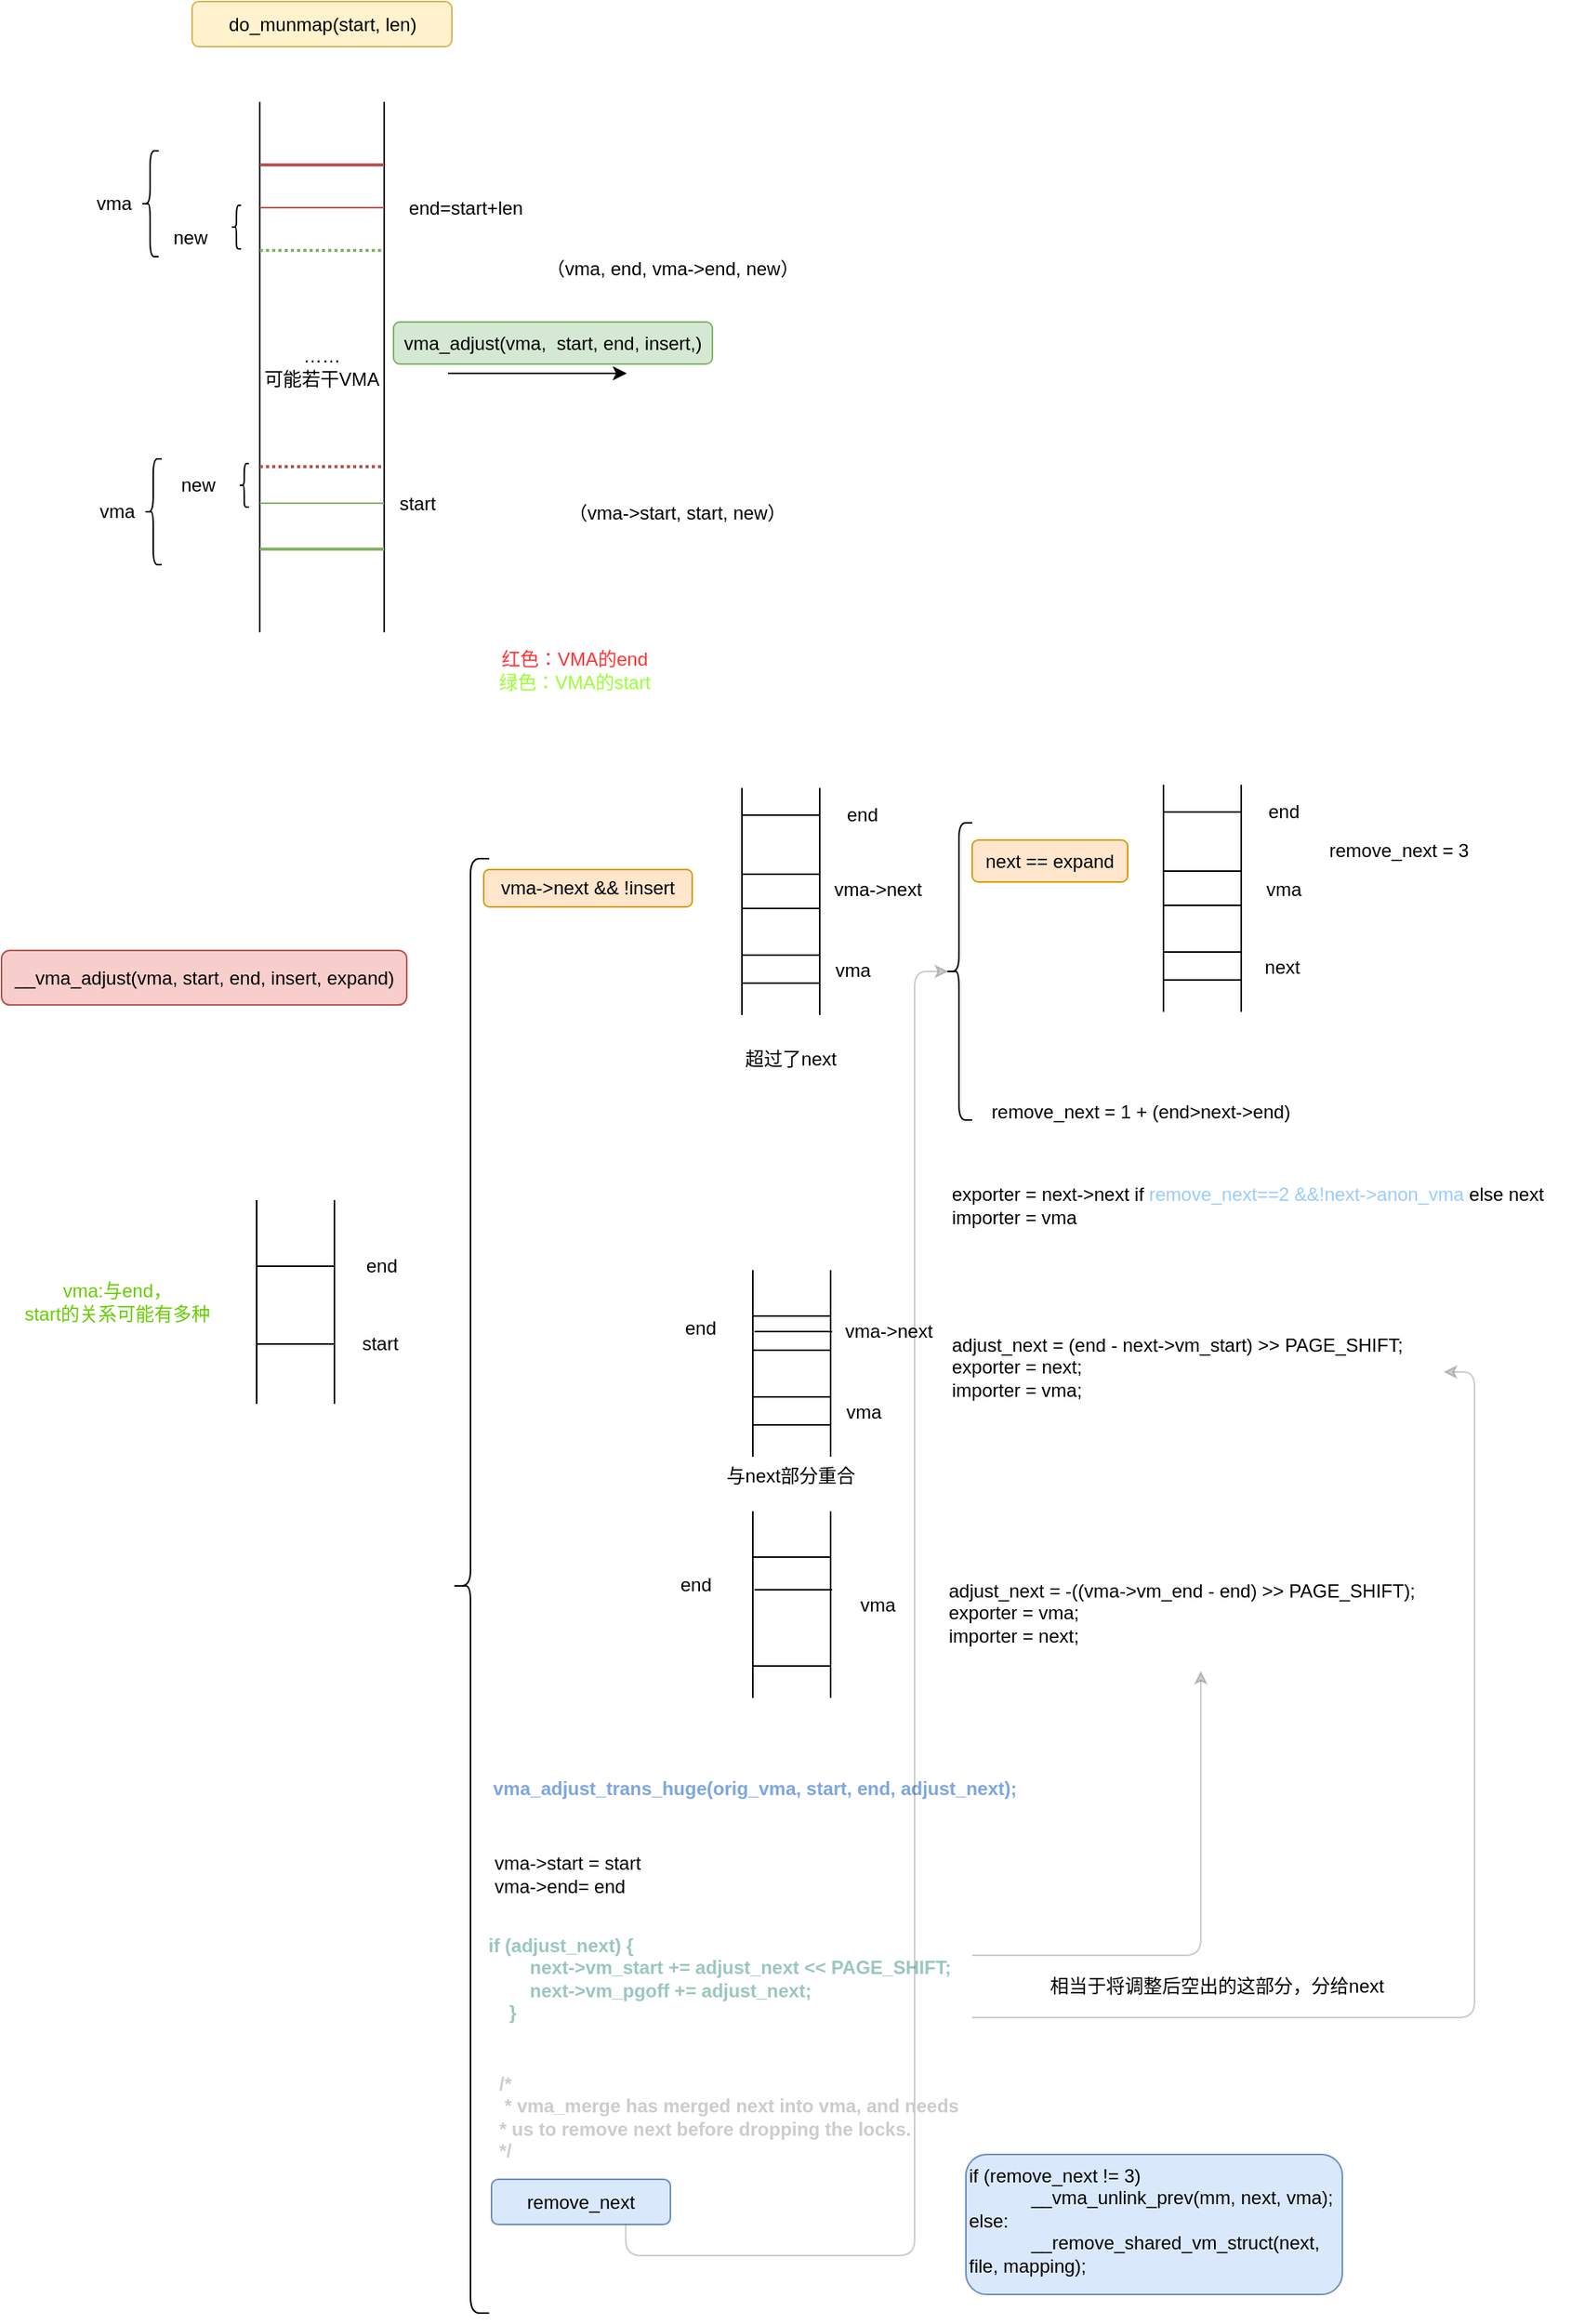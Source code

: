 <mxfile version="24.2.3" type="github">
  <diagram name="第 1 页" id="kmpl3XWWrSYcs6uOB_PQ">
    <mxGraphModel dx="908" dy="987" grid="0" gridSize="10" guides="1" tooltips="1" connect="1" arrows="1" fold="1" page="0" pageScale="1" pageWidth="827" pageHeight="1169" math="0" shadow="0">
      <root>
        <mxCell id="0" />
        <mxCell id="1" parent="0" />
        <mxCell id="Bm6gwIE-CmzxwmUsLKLB-14" value="……&lt;div&gt;可能若干VMA&lt;/div&gt;" style="shape=partialRectangle;whiteSpace=wrap;html=1;bottom=0;top=0;fillColor=none;" parent="1" vertex="1">
          <mxGeometry x="389" y="338" width="80" height="340" as="geometry" />
        </mxCell>
        <mxCell id="Bm6gwIE-CmzxwmUsLKLB-18" value="" style="line;strokeWidth=2;html=1;fillColor=#f8cecc;strokeColor=#b85450;" parent="1" vertex="1">
          <mxGeometry x="389" y="373" width="80" height="10" as="geometry" />
        </mxCell>
        <mxCell id="Bm6gwIE-CmzxwmUsLKLB-19" value="" style="line;strokeWidth=2;html=1;dashed=1;dashPattern=1 1;fillColor=#d5e8d4;strokeColor=#82b366;" parent="1" vertex="1">
          <mxGeometry x="389" y="428" width="80" height="10" as="geometry" />
        </mxCell>
        <mxCell id="Bm6gwIE-CmzxwmUsLKLB-20" value="" style="line;strokeWidth=2;html=1;dashed=1;dashPattern=1 1;fillColor=#f8cecc;strokeColor=#b85450;" parent="1" vertex="1">
          <mxGeometry x="389" y="567" width="80" height="10" as="geometry" />
        </mxCell>
        <mxCell id="Bm6gwIE-CmzxwmUsLKLB-21" value="" style="line;strokeWidth=2;html=1;fillColor=#d5e8d4;strokeColor=#82b366;" parent="1" vertex="1">
          <mxGeometry x="389" y="620" width="80" height="10" as="geometry" />
        </mxCell>
        <mxCell id="Bm6gwIE-CmzxwmUsLKLB-22" value="" style="line;strokeWidth=1;html=1;fillColor=#d5e8d4;strokeColor=#82b366;" parent="1" vertex="1">
          <mxGeometry x="389" y="594" width="80" height="3" as="geometry" />
        </mxCell>
        <mxCell id="Bm6gwIE-CmzxwmUsLKLB-23" value="start" style="text;html=1;align=center;verticalAlign=middle;resizable=0;points=[];autosize=1;strokeColor=none;fillColor=none;" parent="1" vertex="1">
          <mxGeometry x="469" y="582.5" width="41" height="26" as="geometry" />
        </mxCell>
        <mxCell id="Bm6gwIE-CmzxwmUsLKLB-24" value="" style="line;strokeWidth=1;html=1;fillColor=#f8cecc;strokeColor=#b85450;" parent="1" vertex="1">
          <mxGeometry x="389" y="404" width="80" height="3" as="geometry" />
        </mxCell>
        <mxCell id="Bm6gwIE-CmzxwmUsLKLB-25" value="end=start+len" style="text;html=1;align=center;verticalAlign=middle;resizable=0;points=[];autosize=1;strokeColor=none;fillColor=none;" parent="1" vertex="1">
          <mxGeometry x="475" y="392.5" width="91" height="26" as="geometry" />
        </mxCell>
        <mxCell id="Bm6gwIE-CmzxwmUsLKLB-26" value="" style="shape=curlyBracket;whiteSpace=wrap;html=1;rounded=1;labelPosition=left;verticalLabelPosition=middle;align=right;verticalAlign=middle;" parent="1" vertex="1">
          <mxGeometry x="371" y="404" width="6" height="28" as="geometry" />
        </mxCell>
        <mxCell id="Bm6gwIE-CmzxwmUsLKLB-32" value="" style="shape=curlyBracket;whiteSpace=wrap;html=1;rounded=1;labelPosition=left;verticalLabelPosition=middle;align=right;verticalAlign=middle;" parent="1" vertex="1">
          <mxGeometry x="376" y="570" width="6" height="28" as="geometry" />
        </mxCell>
        <mxCell id="Bm6gwIE-CmzxwmUsLKLB-35" value="new" style="text;html=1;align=center;verticalAlign=middle;resizable=0;points=[];autosize=1;strokeColor=none;fillColor=none;" parent="1" vertex="1">
          <mxGeometry x="324" y="412" width="40" height="26" as="geometry" />
        </mxCell>
        <mxCell id="Bm6gwIE-CmzxwmUsLKLB-36" value="new" style="text;html=1;align=center;verticalAlign=middle;resizable=0;points=[];autosize=1;strokeColor=none;fillColor=none;" parent="1" vertex="1">
          <mxGeometry x="329" y="571" width="40" height="26" as="geometry" />
        </mxCell>
        <mxCell id="Bm6gwIE-CmzxwmUsLKLB-37" value="" style="endArrow=classic;html=1;rounded=0;" parent="1" edge="1">
          <mxGeometry width="50" height="50" relative="1" as="geometry">
            <mxPoint x="510" y="512" as="sourcePoint" />
            <mxPoint x="625" y="512" as="targetPoint" />
          </mxGeometry>
        </mxCell>
        <mxCell id="Bm6gwIE-CmzxwmUsLKLB-38" value="（vma, end, vma-&amp;gt;end, new）" style="text;html=1;align=center;verticalAlign=middle;resizable=0;points=[];autosize=1;strokeColor=none;fillColor=none;" parent="1" vertex="1">
          <mxGeometry x="564" y="432" width="180" height="26" as="geometry" />
        </mxCell>
        <mxCell id="Bm6gwIE-CmzxwmUsLKLB-40" value="（vma-&amp;gt;start, start, new）" style="text;html=1;align=center;verticalAlign=middle;resizable=0;points=[];autosize=1;strokeColor=none;fillColor=none;" parent="1" vertex="1">
          <mxGeometry x="578" y="589" width="158" height="26" as="geometry" />
        </mxCell>
        <mxCell id="Bm6gwIE-CmzxwmUsLKLB-41" value="&lt;font color=&quot;#ff3333&quot;&gt;红色：VMA的end&lt;/font&gt;&lt;div&gt;&lt;font color=&quot;#99ff33&quot;&gt;绿色：VMA的start&lt;/font&gt;&lt;/div&gt;" style="text;html=1;align=center;verticalAlign=middle;resizable=0;points=[];autosize=1;strokeColor=none;fillColor=none;" parent="1" vertex="1">
          <mxGeometry x="533" y="682" width="115" height="41" as="geometry" />
        </mxCell>
        <mxCell id="eyTxc5LpUIPMgVkQZPNX-2" value="do_munmap(start, len)" style="rounded=1;whiteSpace=wrap;html=1;fillColor=#fff2cc;strokeColor=#d6b656;" parent="1" vertex="1">
          <mxGeometry x="345.5" y="273" width="167" height="29" as="geometry" />
        </mxCell>
        <mxCell id="IoPYvHIgiQvXcJAScCUt-1" value="" style="shape=partialRectangle;whiteSpace=wrap;html=1;bottom=0;top=0;fillColor=none;" parent="1" vertex="1">
          <mxGeometry x="387" y="1044" width="50" height="130" as="geometry" />
        </mxCell>
        <mxCell id="IoPYvHIgiQvXcJAScCUt-2" value="vma_adjust(vma,&amp;nbsp; start, end, insert,)" style="rounded=1;whiteSpace=wrap;html=1;fillColor=#d5e8d4;strokeColor=#82b366;" parent="1" vertex="1">
          <mxGeometry x="475" y="479" width="205" height="27" as="geometry" />
        </mxCell>
        <mxCell id="IoPYvHIgiQvXcJAScCUt-3" value="" style="shape=curlyBracket;whiteSpace=wrap;html=1;rounded=1;labelPosition=left;verticalLabelPosition=middle;align=right;verticalAlign=middle;" parent="1" vertex="1">
          <mxGeometry x="313" y="369" width="11" height="68" as="geometry" />
        </mxCell>
        <mxCell id="IoPYvHIgiQvXcJAScCUt-4" value="vma" style="text;html=1;align=center;verticalAlign=middle;resizable=0;points=[];autosize=1;strokeColor=none;fillColor=none;" parent="1" vertex="1">
          <mxGeometry x="274" y="390" width="41" height="26" as="geometry" />
        </mxCell>
        <mxCell id="IoPYvHIgiQvXcJAScCUt-9" value="" style="shape=curlyBracket;whiteSpace=wrap;html=1;rounded=1;labelPosition=left;verticalLabelPosition=middle;align=right;verticalAlign=middle;" parent="1" vertex="1">
          <mxGeometry x="315" y="567" width="11" height="68" as="geometry" />
        </mxCell>
        <mxCell id="IoPYvHIgiQvXcJAScCUt-10" value="vma" style="text;html=1;align=center;verticalAlign=middle;resizable=0;points=[];autosize=1;strokeColor=none;fillColor=none;" parent="1" vertex="1">
          <mxGeometry x="276" y="588" width="41" height="26" as="geometry" />
        </mxCell>
        <mxCell id="IoPYvHIgiQvXcJAScCUt-11" value="" style="line;strokeWidth=1;html=1;perimeterSpacing=1;" parent="1" vertex="1">
          <mxGeometry x="387" y="1081" width="50" height="10" as="geometry" />
        </mxCell>
        <mxCell id="IoPYvHIgiQvXcJAScCUt-12" value="" style="line;strokeWidth=1;html=1;perimeterSpacing=1;" parent="1" vertex="1">
          <mxGeometry x="387" y="1131" width="50" height="10" as="geometry" />
        </mxCell>
        <mxCell id="IoPYvHIgiQvXcJAScCUt-13" value="start" style="text;html=1;align=center;verticalAlign=middle;resizable=0;points=[];autosize=1;strokeColor=none;fillColor=none;" parent="1" vertex="1">
          <mxGeometry x="445" y="1123" width="41" height="26" as="geometry" />
        </mxCell>
        <mxCell id="IoPYvHIgiQvXcJAScCUt-14" value="end" style="text;html=1;align=center;verticalAlign=middle;resizable=0;points=[];autosize=1;strokeColor=none;fillColor=none;" parent="1" vertex="1">
          <mxGeometry x="448" y="1073" width="38" height="26" as="geometry" />
        </mxCell>
        <mxCell id="IoPYvHIgiQvXcJAScCUt-15" value="" style="shape=curlyBracket;whiteSpace=wrap;html=1;rounded=1;labelPosition=left;verticalLabelPosition=middle;align=right;verticalAlign=middle;" parent="1" vertex="1">
          <mxGeometry x="512.5" y="824" width="24" height="935" as="geometry" />
        </mxCell>
        <mxCell id="IoPYvHIgiQvXcJAScCUt-16" value="vma-&amp;gt;next &amp;amp;&amp;amp; !insert" style="rounded=1;whiteSpace=wrap;html=1;fillColor=#ffe6cc;strokeColor=#d79b00;" parent="1" vertex="1">
          <mxGeometry x="533" y="831" width="134" height="24" as="geometry" />
        </mxCell>
        <mxCell id="IoPYvHIgiQvXcJAScCUt-17" value="&lt;font color=&quot;#66cc00&quot;&gt;vma:与end，&lt;/font&gt;&lt;div&gt;&lt;font color=&quot;#66cc00&quot;&gt;start的关系可能有多种&lt;/font&gt;&lt;/div&gt;" style="text;html=1;align=center;verticalAlign=middle;resizable=0;points=[];autosize=1;strokeColor=none;fillColor=none;" parent="1" vertex="1">
          <mxGeometry x="228" y="1088.5" width="137" height="41" as="geometry" />
        </mxCell>
        <mxCell id="IoPYvHIgiQvXcJAScCUt-23" value="__vma_adjust(vma, start, end, insert, expand)" style="rounded=1;whiteSpace=wrap;html=1;fillColor=#f8cecc;strokeColor=#b85450;" parent="1" vertex="1">
          <mxGeometry x="223" y="883" width="260.5" height="35" as="geometry" />
        </mxCell>
        <mxCell id="IoPYvHIgiQvXcJAScCUt-24" value="" style="shape=partialRectangle;whiteSpace=wrap;html=1;bottom=0;top=0;fillColor=none;" parent="1" vertex="1">
          <mxGeometry x="699" y="779" width="50" height="145" as="geometry" />
        </mxCell>
        <mxCell id="IoPYvHIgiQvXcJAScCUt-25" value="" style="line;strokeWidth=1;html=1;perimeterSpacing=1;" parent="1" vertex="1">
          <mxGeometry x="699" y="791" width="50" height="10" as="geometry" />
        </mxCell>
        <mxCell id="IoPYvHIgiQvXcJAScCUt-26" value="" style="line;strokeWidth=1;html=1;perimeterSpacing=1;" parent="1" vertex="1">
          <mxGeometry x="699" y="829" width="50" height="10" as="geometry" />
        </mxCell>
        <mxCell id="IoPYvHIgiQvXcJAScCUt-28" value="end" style="text;html=1;align=center;verticalAlign=middle;resizable=0;points=[];autosize=1;strokeColor=none;fillColor=none;" parent="1" vertex="1">
          <mxGeometry x="757" y="783" width="38" height="26" as="geometry" />
        </mxCell>
        <mxCell id="IoPYvHIgiQvXcJAScCUt-31" value="" style="line;strokeWidth=1;html=1;perimeterSpacing=1;" parent="1" vertex="1">
          <mxGeometry x="699" y="851" width="50" height="10" as="geometry" />
        </mxCell>
        <mxCell id="IoPYvHIgiQvXcJAScCUt-32" value="" style="line;strokeWidth=1;html=1;perimeterSpacing=1;" parent="1" vertex="1">
          <mxGeometry x="699" y="881" width="50" height="10" as="geometry" />
        </mxCell>
        <mxCell id="IoPYvHIgiQvXcJAScCUt-33" value="" style="line;strokeWidth=1;html=1;perimeterSpacing=1;" parent="1" vertex="1">
          <mxGeometry x="699" y="899" width="50" height="10" as="geometry" />
        </mxCell>
        <mxCell id="IoPYvHIgiQvXcJAScCUt-34" value="vma" style="text;html=1;align=center;verticalAlign=middle;resizable=0;points=[];autosize=1;strokeColor=none;fillColor=none;" parent="1" vertex="1">
          <mxGeometry x="749" y="883" width="41" height="26" as="geometry" />
        </mxCell>
        <mxCell id="IoPYvHIgiQvXcJAScCUt-35" value="vma-&amp;gt;next" style="text;html=1;align=center;verticalAlign=middle;resizable=0;points=[];autosize=1;strokeColor=none;fillColor=none;" parent="1" vertex="1">
          <mxGeometry x="749" y="831" width="74" height="26" as="geometry" />
        </mxCell>
        <mxCell id="IoPYvHIgiQvXcJAScCUt-36" value="next == expand" style="rounded=1;whiteSpace=wrap;html=1;fillColor=#ffe6cc;strokeColor=#d79b00;" parent="1" vertex="1">
          <mxGeometry x="847" y="812" width="100" height="27" as="geometry" />
        </mxCell>
        <mxCell id="IoPYvHIgiQvXcJAScCUt-37" value="" style="shape=partialRectangle;whiteSpace=wrap;html=1;bottom=0;top=0;fillColor=none;" parent="1" vertex="1">
          <mxGeometry x="970" y="777" width="50" height="145" as="geometry" />
        </mxCell>
        <mxCell id="IoPYvHIgiQvXcJAScCUt-38" value="" style="line;strokeWidth=1;html=1;perimeterSpacing=1;" parent="1" vertex="1">
          <mxGeometry x="970" y="789" width="50" height="10" as="geometry" />
        </mxCell>
        <mxCell id="IoPYvHIgiQvXcJAScCUt-39" value="" style="line;strokeWidth=1;html=1;perimeterSpacing=1;" parent="1" vertex="1">
          <mxGeometry x="970" y="827" width="50" height="10" as="geometry" />
        </mxCell>
        <mxCell id="IoPYvHIgiQvXcJAScCUt-40" value="end" style="text;html=1;align=center;verticalAlign=middle;resizable=0;points=[];autosize=1;strokeColor=none;fillColor=none;" parent="1" vertex="1">
          <mxGeometry x="1028" y="781" width="38" height="26" as="geometry" />
        </mxCell>
        <mxCell id="IoPYvHIgiQvXcJAScCUt-41" value="" style="line;strokeWidth=1;html=1;perimeterSpacing=1;" parent="1" vertex="1">
          <mxGeometry x="970" y="849" width="50" height="10" as="geometry" />
        </mxCell>
        <mxCell id="IoPYvHIgiQvXcJAScCUt-42" value="" style="line;strokeWidth=1;html=1;perimeterSpacing=1;" parent="1" vertex="1">
          <mxGeometry x="970" y="879" width="50" height="10" as="geometry" />
        </mxCell>
        <mxCell id="IoPYvHIgiQvXcJAScCUt-43" value="" style="line;strokeWidth=1;html=1;perimeterSpacing=1;" parent="1" vertex="1">
          <mxGeometry x="970" y="897" width="50" height="10" as="geometry" />
        </mxCell>
        <mxCell id="IoPYvHIgiQvXcJAScCUt-44" value="next" style="text;html=1;align=center;verticalAlign=middle;resizable=0;points=[];autosize=1;strokeColor=none;fillColor=none;" parent="1" vertex="1">
          <mxGeometry x="1025" y="881" width="41" height="26" as="geometry" />
        </mxCell>
        <mxCell id="IoPYvHIgiQvXcJAScCUt-45" value="vma" style="text;html=1;align=center;verticalAlign=middle;resizable=0;points=[];autosize=1;strokeColor=none;fillColor=none;" parent="1" vertex="1">
          <mxGeometry x="1026.5" y="831" width="41" height="26" as="geometry" />
        </mxCell>
        <mxCell id="IoPYvHIgiQvXcJAScCUt-46" value="remove_next = 3" style="text;html=1;align=center;verticalAlign=middle;resizable=0;points=[];autosize=1;strokeColor=none;fillColor=none;" parent="1" vertex="1">
          <mxGeometry x="1067" y="806" width="108" height="26" as="geometry" />
        </mxCell>
        <mxCell id="IoPYvHIgiQvXcJAScCUt-47" value="" style="shape=curlyBracket;whiteSpace=wrap;html=1;rounded=1;labelPosition=left;verticalLabelPosition=middle;align=right;verticalAlign=middle;" parent="1" vertex="1">
          <mxGeometry x="830" y="801" width="17" height="191" as="geometry" />
        </mxCell>
        <mxCell id="IoPYvHIgiQvXcJAScCUt-49" value="remove_next = 1 + (end&amp;gt;next-&amp;gt;end)" style="text;html=1;align=center;verticalAlign=middle;resizable=0;points=[];autosize=1;strokeColor=none;fillColor=none;" parent="1" vertex="1">
          <mxGeometry x="850" y="974" width="210" height="26" as="geometry" />
        </mxCell>
        <mxCell id="IoPYvHIgiQvXcJAScCUt-50" value="exporter = next-&amp;gt;next if&lt;font color=&quot;#99ccff&quot;&gt; remove_next==2 &amp;amp;&amp;amp;!next-&amp;gt;anon_vma&lt;/font&gt; else next&lt;div&gt;importer = vma&lt;/div&gt;" style="text;html=1;align=left;verticalAlign=middle;resizable=0;points=[];autosize=1;strokeColor=none;fillColor=none;" parent="1" vertex="1">
          <mxGeometry x="832" y="1026.5" width="399" height="41" as="geometry" />
        </mxCell>
        <mxCell id="IoPYvHIgiQvXcJAScCUt-51" value="" style="shape=partialRectangle;whiteSpace=wrap;html=1;bottom=0;top=0;fillColor=none;" parent="1" vertex="1">
          <mxGeometry x="706" y="1089" width="50" height="119" as="geometry" />
        </mxCell>
        <mxCell id="IoPYvHIgiQvXcJAScCUt-52" value="" style="line;strokeWidth=1;html=1;perimeterSpacing=1;" parent="1" vertex="1">
          <mxGeometry x="707" y="1123" width="50" height="10" as="geometry" />
        </mxCell>
        <mxCell id="IoPYvHIgiQvXcJAScCUt-53" value="" style="line;strokeWidth=1;html=1;perimeterSpacing=1;" parent="1" vertex="1">
          <mxGeometry x="706" y="1113" width="50" height="10" as="geometry" />
        </mxCell>
        <mxCell id="IoPYvHIgiQvXcJAScCUt-54" value="end" style="text;html=1;align=center;verticalAlign=middle;resizable=0;points=[];autosize=1;strokeColor=none;fillColor=none;" parent="1" vertex="1">
          <mxGeometry x="653" y="1113" width="38" height="26" as="geometry" />
        </mxCell>
        <mxCell id="IoPYvHIgiQvXcJAScCUt-55" value="" style="line;strokeWidth=1;html=1;perimeterSpacing=1;" parent="1" vertex="1">
          <mxGeometry x="706" y="1135" width="50" height="10" as="geometry" />
        </mxCell>
        <mxCell id="IoPYvHIgiQvXcJAScCUt-56" value="" style="line;strokeWidth=1;html=1;perimeterSpacing=1;" parent="1" vertex="1">
          <mxGeometry x="706" y="1165" width="50" height="10" as="geometry" />
        </mxCell>
        <mxCell id="IoPYvHIgiQvXcJAScCUt-57" value="" style="line;strokeWidth=1;html=1;perimeterSpacing=1;" parent="1" vertex="1">
          <mxGeometry x="706" y="1183" width="50" height="10" as="geometry" />
        </mxCell>
        <mxCell id="IoPYvHIgiQvXcJAScCUt-58" value="vma" style="text;html=1;align=center;verticalAlign=middle;resizable=0;points=[];autosize=1;strokeColor=none;fillColor=none;" parent="1" vertex="1">
          <mxGeometry x="756" y="1167" width="41" height="26" as="geometry" />
        </mxCell>
        <mxCell id="IoPYvHIgiQvXcJAScCUt-59" value="vma-&amp;gt;next" style="text;html=1;align=center;verticalAlign=middle;resizable=0;points=[];autosize=1;strokeColor=none;fillColor=none;" parent="1" vertex="1">
          <mxGeometry x="756" y="1115" width="74" height="26" as="geometry" />
        </mxCell>
        <mxCell id="IoPYvHIgiQvXcJAScCUt-69" value="adjust_next = (end - next-&gt;vm_start) &gt;&gt; PAGE_SHIFT;&#xa;exporter = next;&#xa;importer = vma;" style="text;whiteSpace=wrap;align=left;" parent="1" vertex="1">
          <mxGeometry x="832" y="1123" width="318" height="62" as="geometry" />
        </mxCell>
        <mxCell id="zeRLUBQvqGE_PZb2gksD-1" value="" style="shape=partialRectangle;whiteSpace=wrap;html=1;bottom=0;top=0;fillColor=none;" vertex="1" parent="1">
          <mxGeometry x="706" y="1244" width="50" height="119" as="geometry" />
        </mxCell>
        <mxCell id="zeRLUBQvqGE_PZb2gksD-2" value="" style="line;strokeWidth=1;html=1;perimeterSpacing=1;" vertex="1" parent="1">
          <mxGeometry x="707" y="1289" width="50" height="10" as="geometry" />
        </mxCell>
        <mxCell id="zeRLUBQvqGE_PZb2gksD-3" value="" style="line;strokeWidth=1;html=1;perimeterSpacing=1;" vertex="1" parent="1">
          <mxGeometry x="706" y="1268" width="50" height="10" as="geometry" />
        </mxCell>
        <mxCell id="zeRLUBQvqGE_PZb2gksD-4" value="end" style="text;html=1;align=center;verticalAlign=middle;resizable=0;points=[];autosize=1;strokeColor=none;fillColor=none;" vertex="1" parent="1">
          <mxGeometry x="650" y="1278" width="38" height="26" as="geometry" />
        </mxCell>
        <mxCell id="zeRLUBQvqGE_PZb2gksD-7" value="" style="line;strokeWidth=1;html=1;perimeterSpacing=1;" vertex="1" parent="1">
          <mxGeometry x="706" y="1338" width="50" height="10" as="geometry" />
        </mxCell>
        <mxCell id="zeRLUBQvqGE_PZb2gksD-8" value="vma" style="text;html=1;align=center;verticalAlign=middle;resizable=0;points=[];autosize=1;strokeColor=none;fillColor=none;" vertex="1" parent="1">
          <mxGeometry x="765.5" y="1290.5" width="41" height="26" as="geometry" />
        </mxCell>
        <mxCell id="zeRLUBQvqGE_PZb2gksD-9" value="adjust_next = -((vma-&gt;vm_end - end) &gt;&gt; PAGE_SHIFT);&#xa;exporter = vma;&#xa;importer = next;" style="text;whiteSpace=wrap;" vertex="1" parent="1">
          <mxGeometry x="830" y="1281.003" width="328" height="65" as="geometry" />
        </mxCell>
        <mxCell id="zeRLUBQvqGE_PZb2gksD-17" value="vma_adjust_trans_huge(orig_vma, start, end, adjust_next);" style="text;whiteSpace=wrap;fontColor=#7EA6E0;fontStyle=1" vertex="1" parent="1">
          <mxGeometry x="536.503" y="1408" width="342" height="36" as="geometry" />
        </mxCell>
        <mxCell id="zeRLUBQvqGE_PZb2gksD-18" value="超过了next" style="text;html=1;align=center;verticalAlign=middle;resizable=0;points=[];autosize=1;strokeColor=none;fillColor=none;" vertex="1" parent="1">
          <mxGeometry x="691" y="940" width="77" height="26" as="geometry" />
        </mxCell>
        <mxCell id="zeRLUBQvqGE_PZb2gksD-19" value="与next部分重合" style="text;html=1;align=center;verticalAlign=middle;resizable=0;points=[];autosize=1;strokeColor=none;fillColor=none;" vertex="1" parent="1">
          <mxGeometry x="679" y="1208" width="101" height="26" as="geometry" />
        </mxCell>
        <mxCell id="zeRLUBQvqGE_PZb2gksD-21" value="&lt;div&gt;vma-&amp;gt;start = start&lt;/div&gt;vma-&amp;gt;end= end" style="text;html=1;align=left;verticalAlign=middle;resizable=0;points=[];autosize=1;strokeColor=none;fillColor=none;" vertex="1" parent="1">
          <mxGeometry x="538" y="1456" width="112" height="41" as="geometry" />
        </mxCell>
        <mxCell id="zeRLUBQvqGE_PZb2gksD-24" style="edgeStyle=orthogonalEdgeStyle;rounded=1;orthogonalLoop=1;jettySize=auto;html=1;exitX=1;exitY=0.25;exitDx=0;exitDy=0;curved=0;opacity=20;" edge="1" parent="1" source="zeRLUBQvqGE_PZb2gksD-22" target="zeRLUBQvqGE_PZb2gksD-9">
          <mxGeometry relative="1" as="geometry" />
        </mxCell>
        <mxCell id="zeRLUBQvqGE_PZb2gksD-25" style="edgeStyle=orthogonalEdgeStyle;rounded=1;orthogonalLoop=1;jettySize=auto;html=1;exitX=1;exitY=0.75;exitDx=0;exitDy=0;entryX=1;entryY=0.5;entryDx=0;entryDy=0;curved=0;opacity=20;" edge="1" parent="1" source="zeRLUBQvqGE_PZb2gksD-22" target="IoPYvHIgiQvXcJAScCUt-69">
          <mxGeometry relative="1" as="geometry" />
        </mxCell>
        <mxCell id="zeRLUBQvqGE_PZb2gksD-22" value="if (adjust_next) {&#xa;        next-&gt;vm_start += adjust_next &lt;&lt; PAGE_SHIFT;&#xa;        next-&gt;vm_pgoff += adjust_next;&#xa;    }" style="text;whiteSpace=wrap;fontColor=#9AC7BF;fontStyle=1" vertex="1" parent="1">
          <mxGeometry x="534.003" y="1509" width="313" height="80" as="geometry" />
        </mxCell>
        <mxCell id="zeRLUBQvqGE_PZb2gksD-23" value="相当于将调整后空出的这部分，分给next" style="text;html=1;align=center;verticalAlign=middle;resizable=0;points=[];autosize=1;strokeColor=none;fillColor=none;" vertex="1" parent="1">
          <mxGeometry x="887" y="1536" width="233" height="26" as="geometry" />
        </mxCell>
        <mxCell id="zeRLUBQvqGE_PZb2gksD-26" value="remove_next" style="rounded=1;whiteSpace=wrap;html=1;fillColor=#dae8fc;strokeColor=#6c8ebf;" vertex="1" parent="1">
          <mxGeometry x="538" y="1673" width="115" height="29" as="geometry" />
        </mxCell>
        <mxCell id="zeRLUBQvqGE_PZb2gksD-28" style="edgeStyle=orthogonalEdgeStyle;rounded=1;orthogonalLoop=1;jettySize=auto;html=1;exitX=0.75;exitY=1;exitDx=0;exitDy=0;entryX=0.1;entryY=0.5;entryDx=0;entryDy=0;entryPerimeter=0;curved=0;opacity=20;" edge="1" parent="1" source="zeRLUBQvqGE_PZb2gksD-26" target="IoPYvHIgiQvXcJAScCUt-47">
          <mxGeometry relative="1" as="geometry">
            <Array as="points">
              <mxPoint x="624" y="1722" />
              <mxPoint x="810" y="1722" />
              <mxPoint x="810" y="897" />
            </Array>
          </mxGeometry>
        </mxCell>
        <mxCell id="zeRLUBQvqGE_PZb2gksD-29" value="if (remove_next != 3)&#xa;            __vma_unlink_prev(mm, next, vma);&#xa;else:&#xa;            __remove_shared_vm_struct(next, file, mapping);&#xa;&#xa;" style="text;whiteSpace=wrap;fillColor=#dae8fc;strokeColor=#6c8ebf;rounded=1;" vertex="1" parent="1">
          <mxGeometry x="843" y="1657" width="242" height="90" as="geometry" />
        </mxCell>
        <mxCell id="zeRLUBQvqGE_PZb2gksD-32" value="/*&#xa; * vma_merge has merged next into vma, and needs&#xa;* us to remove next before dropping the locks.&#xa;*/" style="text;whiteSpace=wrap;fontColor=#CCCCCC;fontStyle=1" vertex="1" parent="1">
          <mxGeometry x="540.5" y="1598" width="331.5" height="83" as="geometry" />
        </mxCell>
      </root>
    </mxGraphModel>
  </diagram>
</mxfile>
